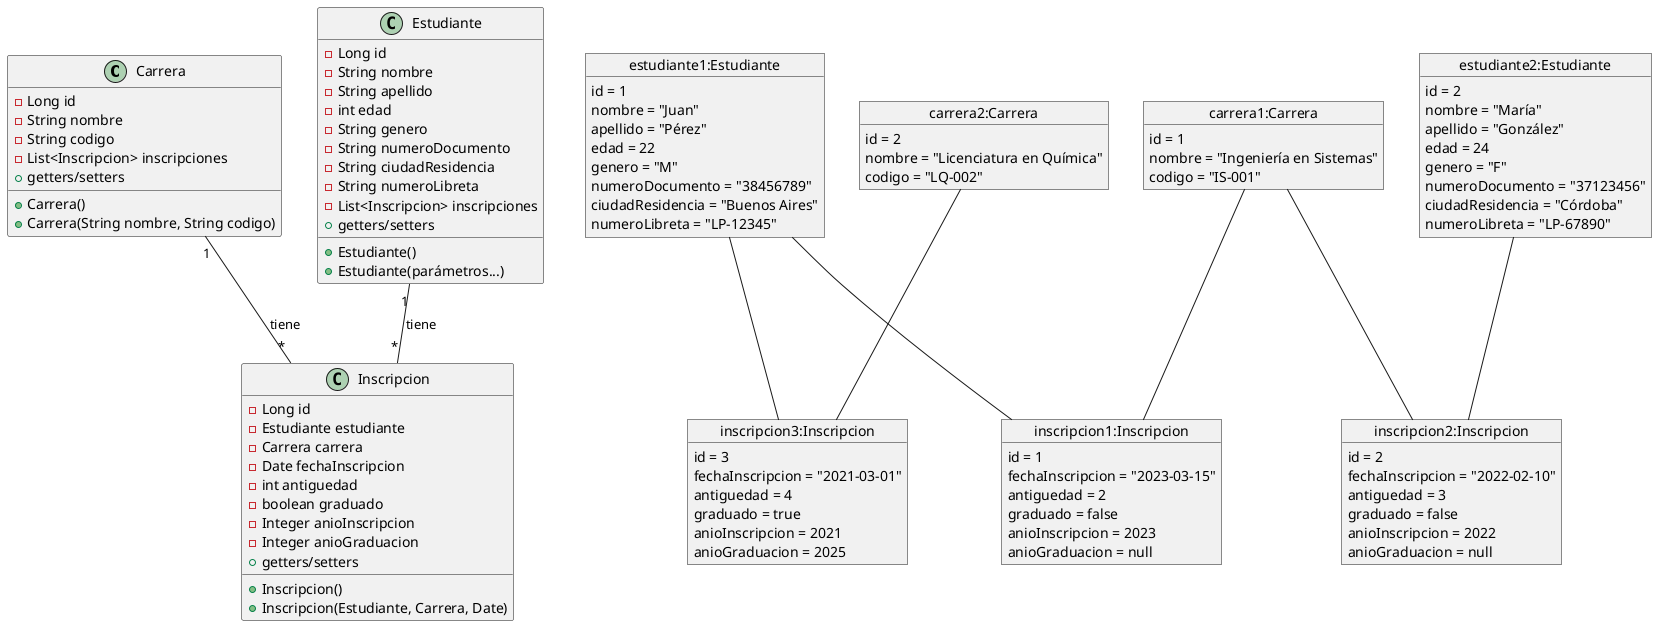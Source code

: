 @startuml DiagramaClaseConInstancias

' Definición de clases
class Carrera {
  -Long id
  -String nombre
  -String codigo
  -List<Inscripcion> inscripciones
  +Carrera()
  +Carrera(String nombre, String codigo)
  +getters/setters
}

class Estudiante {
  -Long id
  -String nombre
  -String apellido
  -int edad
  -String genero
  -String numeroDocumento
  -String ciudadResidencia
  -String numeroLibreta
  -List<Inscripcion> inscripciones
  +Estudiante()
  +Estudiante(parámetros...)
  +getters/setters
}

class Inscripcion {
  -Long id
  -Estudiante estudiante
  -Carrera carrera
  -Date fechaInscripcion
  -int antiguedad
  -boolean graduado
  -Integer anioInscripcion
  -Integer anioGraduacion
  +Inscripcion()
  +Inscripcion(Estudiante, Carrera, Date)
  +getters/setters
}

' Relaciones entre clases
Estudiante "1" -- "*" Inscripcion : tiene
Carrera "1" -- "*" Inscripcion : tiene

' Instancias concretas (objetos)
object "estudiante1:Estudiante" as est1 {
  id = 1
  nombre = "Juan"
  apellido = "Pérez"
  edad = 22
  genero = "M"
  numeroDocumento = "38456789"
  ciudadResidencia = "Buenos Aires"
  numeroLibreta = "LP-12345"
}

object "estudiante2:Estudiante" as est2 {
  id = 2
  nombre = "María"
  apellido = "González"
  edad = 24
  genero = "F"
  numeroDocumento = "37123456"
  ciudadResidencia = "Córdoba"
  numeroLibreta = "LP-67890"
}

object "carrera1:Carrera" as car1 {
  id = 1
  nombre = "Ingeniería en Sistemas"
  codigo = "IS-001"
}

object "carrera2:Carrera" as car2 {
  id = 2
  nombre = "Licenciatura en Química"
  codigo = "LQ-002"
}

object "inscripcion1:Inscripcion" as ins1 {
  id = 1
  fechaInscripcion = "2023-03-15"
  antiguedad = 2
  graduado = false
  anioInscripcion = 2023
  anioGraduacion = null
}

object "inscripcion2:Inscripcion" as ins2 {
  id = 2
  fechaInscripcion = "2022-02-10"
  antiguedad = 3
  graduado = false
  anioInscripcion = 2022
  anioGraduacion = null
}

object "inscripcion3:Inscripcion" as ins3 {
  id = 3
  fechaInscripcion = "2021-03-01"
  antiguedad = 4
  graduado = true
  anioInscripcion = 2021
  anioGraduacion = 2025
}

' Relaciones entre instancias (objetos)
est1 -- ins1
est1 -- ins3
est2 -- ins2
car1 -- ins1
car1 -- ins2
car2 -- ins3

@enduml